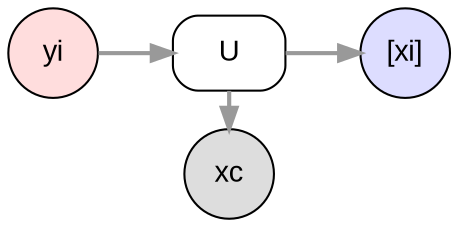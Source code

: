 digraph d {
	node [fontname = "Arial"];
	edge [fontname = "Arial", fontsize=11,color="#999999", penwidth=2, weight=1];

	rankdir=LR
	subgraph list {
		node [shape=circle, style=filled, fillcolor="#DDDDFF", fixedsize=true, width=0.6]
		xi [label="[xi]"]
		}
	subgraph nest {
		node [shape=circle, style=filled, fillcolor="#FFDDDD", fixedsize=true, width=0.6]
		yi
		}		
	subgraph others {
		node [shape=circle, style=filled, fillcolor="#DDDDDD", fixedsize=true, width=0.6]
		xc
		}
	subgraph process {
		node [shape=box, style=rounded]
		U
	}
{rank=same; xc U}
yi -> U
U -> xi
U -> xc
}
